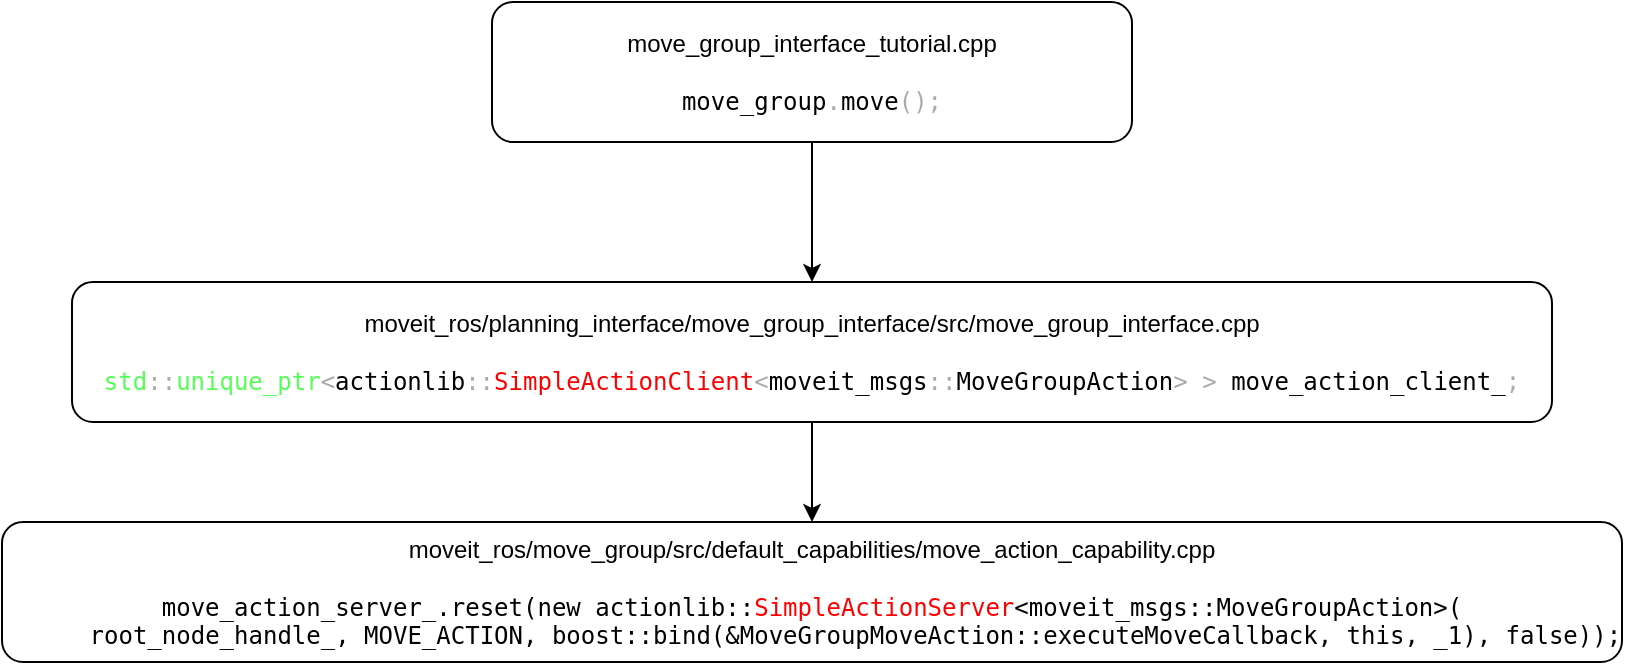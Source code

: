 <mxfile version="13.7.7" type="device"><diagram id="lqNnKcT6mijARPvUr1dV" name="Page-1"><mxGraphModel dx="1597" dy="778" grid="1" gridSize="10" guides="1" tooltips="1" connect="1" arrows="1" fold="1" page="1" pageScale="1" pageWidth="850" pageHeight="1100" math="0" shadow="0"><root><mxCell id="0"/><mxCell id="1" parent="0"/><mxCell id="ZSAKCd2WSLcsq7alMLEj-3" value="" style="edgeStyle=orthogonalEdgeStyle;rounded=0;orthogonalLoop=1;jettySize=auto;html=1;entryX=0.5;entryY=0;entryDx=0;entryDy=0;" edge="1" parent="1" source="ZSAKCd2WSLcsq7alMLEj-1" target="ZSAKCd2WSLcsq7alMLEj-4"><mxGeometry relative="1" as="geometry"><mxPoint x="410" y="335" as="targetPoint"/></mxGeometry></mxCell><mxCell id="ZSAKCd2WSLcsq7alMLEj-1" value="&lt;div&gt;moveit_ros/planning_interface/move_group_interface/src/move_group_interface.cpp&lt;/div&gt;&lt;div&gt;&lt;br&gt;&lt;pre style=&quot;margin-top: 0px ; margin-bottom: 0px ; margin-left: 0px ; margin-right: 0px ; text-indent: 0px&quot;&gt;&lt;span style=&quot;color: #55ff55&quot;&gt;std&lt;/span&gt;&lt;span style=&quot;color: #aaaaaa&quot;&gt;::&lt;/span&gt;&lt;span style=&quot;color: #55ff55&quot;&gt;unique_ptr&lt;/span&gt;&lt;span style=&quot;color: #aaaaaa&quot;&gt;&amp;lt;&lt;/span&gt;actionlib&lt;span style=&quot;color: #aaaaaa&quot;&gt;::&lt;/span&gt;&lt;font color=&quot;#FF0000&quot;&gt;SimpleActionClient&lt;/font&gt;&lt;span style=&quot;color: #aaaaaa&quot;&gt;&amp;lt;&lt;/span&gt;moveit_msgs&lt;span style=&quot;color: #aaaaaa&quot;&gt;::&lt;/span&gt;MoveGroupAction&lt;span style=&quot;color: #aaaaaa&quot;&gt;&amp;gt;&lt;/span&gt;&lt;span style=&quot;color: #c0c0c0&quot;&gt; &lt;/span&gt;&lt;span style=&quot;color: #aaaaaa&quot;&gt;&amp;gt;&lt;/span&gt;&lt;span style=&quot;color: #c0c0c0&quot;&gt; &lt;/span&gt;move_action_client_&lt;span style=&quot;color: #aaaaaa&quot;&gt;;&lt;/span&gt;&lt;/pre&gt;&lt;/div&gt;" style="rounded=1;whiteSpace=wrap;html=1;" vertex="1" parent="1"><mxGeometry x="40" y="180" width="740" height="70" as="geometry"/></mxCell><mxCell id="ZSAKCd2WSLcsq7alMLEj-4" value="&lt;div&gt;moveit_ros/move_group/src/default_capabilities/move_action_capability.cpp&lt;/div&gt;&lt;div&gt;&lt;br&gt;&lt;pre style=&quot;margin-top: 0px ; margin-bottom: 0px ; margin-left: 0px ; margin-right: 0px ; text-indent: 0px&quot;&gt;move_action_server_.reset(new actionlib::&lt;font color=&quot;#FF0000&quot;&gt;SimpleActionServer&lt;/font&gt;&amp;lt;moveit_msgs::MoveGroupAction&amp;gt;(&lt;br&gt;      root_node_handle_, MOVE_ACTION, boost::bind(&amp;amp;MoveGroupMoveAction::executeMoveCallback, this, _1), false));&lt;pre style=&quot;margin-top: 0px ; margin-bottom: 0px ; margin-left: 0px ; margin-right: 0px ; text-indent: 0px&quot;&gt;&lt;/pre&gt;&lt;pre style=&quot;margin-top: 0px ; margin-bottom: 0px ; margin-left: 0px ; margin-right: 0px ; text-indent: 0px&quot;&gt;&lt;/pre&gt;&lt;/pre&gt;&lt;/div&gt;" style="rounded=1;whiteSpace=wrap;html=1;" vertex="1" parent="1"><mxGeometry x="5" y="300" width="810" height="70" as="geometry"/></mxCell><mxCell id="ZSAKCd2WSLcsq7alMLEj-6" value="" style="edgeStyle=orthogonalEdgeStyle;rounded=0;orthogonalLoop=1;jettySize=auto;html=1;" edge="1" parent="1" source="ZSAKCd2WSLcsq7alMLEj-5" target="ZSAKCd2WSLcsq7alMLEj-1"><mxGeometry relative="1" as="geometry"/></mxCell><mxCell id="ZSAKCd2WSLcsq7alMLEj-5" value="&lt;div&gt;move_group_interface_tutorial.cpp&lt;/div&gt;&lt;div&gt;&lt;br&gt;&lt;pre style=&quot;margin-top: 0px ; margin-bottom: 0px ; margin-left: 0px ; margin-right: 0px ; text-indent: 0px&quot;&gt;move_group&lt;span style=&quot;color: #aaaaaa&quot;&gt;.&lt;/span&gt;move&lt;span style=&quot;color: #aaaaaa&quot;&gt;();&lt;/span&gt;&lt;/pre&gt;&lt;/div&gt;" style="rounded=1;whiteSpace=wrap;html=1;" vertex="1" parent="1"><mxGeometry x="250" y="40" width="320" height="70" as="geometry"/></mxCell></root></mxGraphModel></diagram></mxfile>
